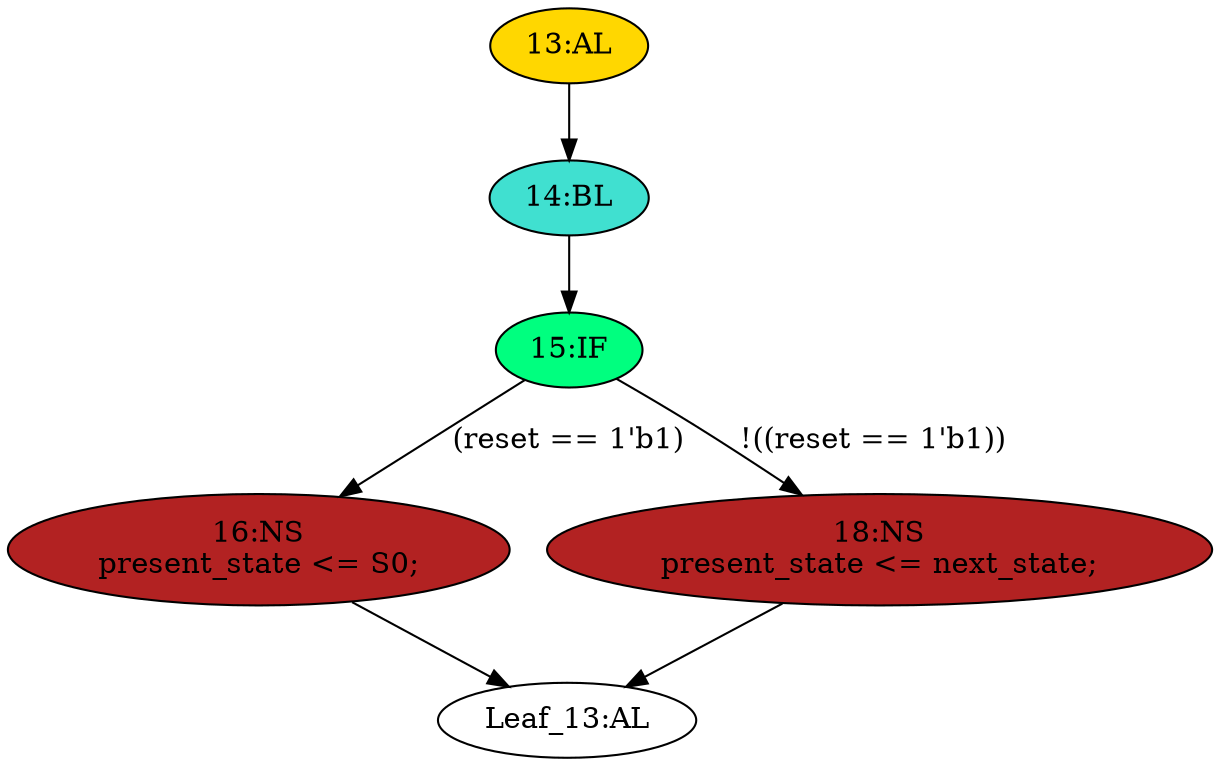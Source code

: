 strict digraph "" {
	node [label="\N"];
	"13:AL"	[ast="<pyverilog.vparser.ast.Always object at 0x7fad77a8b1d0>",
		clk_sens=True,
		fillcolor=gold,
		label="13:AL",
		sens="['clk']",
		statements="[]",
		style=filled,
		typ=Always,
		use_var="['reset', 'next_state']"];
	"14:BL"	[ast="<pyverilog.vparser.ast.Block object at 0x7fad77aa1b90>",
		fillcolor=turquoise,
		label="14:BL",
		statements="[]",
		style=filled,
		typ=Block];
	"13:AL" -> "14:BL"	[cond="[]",
		lineno=None];
	"16:NS"	[ast="<pyverilog.vparser.ast.NonblockingSubstitution object at 0x7fad77aa1f10>",
		fillcolor=firebrick,
		label="16:NS
present_state <= S0;",
		statements="[<pyverilog.vparser.ast.NonblockingSubstitution object at 0x7fad77aa1f10>]",
		style=filled,
		typ=NonblockingSubstitution];
	"Leaf_13:AL"	[def_var="['present_state']",
		label="Leaf_13:AL"];
	"16:NS" -> "Leaf_13:AL"	[cond="[]",
		lineno=None];
	"18:NS"	[ast="<pyverilog.vparser.ast.NonblockingSubstitution object at 0x7fad77aa1d10>",
		fillcolor=firebrick,
		label="18:NS
present_state <= next_state;",
		statements="[<pyverilog.vparser.ast.NonblockingSubstitution object at 0x7fad77aa1d10>]",
		style=filled,
		typ=NonblockingSubstitution];
	"18:NS" -> "Leaf_13:AL"	[cond="[]",
		lineno=None];
	"15:IF"	[ast="<pyverilog.vparser.ast.IfStatement object at 0x7fad77aa1c90>",
		fillcolor=springgreen,
		label="15:IF",
		statements="[]",
		style=filled,
		typ=IfStatement];
	"15:IF" -> "16:NS"	[cond="['reset']",
		label="(reset == 1'b1)",
		lineno=15];
	"15:IF" -> "18:NS"	[cond="['reset']",
		label="!((reset == 1'b1))",
		lineno=15];
	"14:BL" -> "15:IF"	[cond="[]",
		lineno=None];
}
